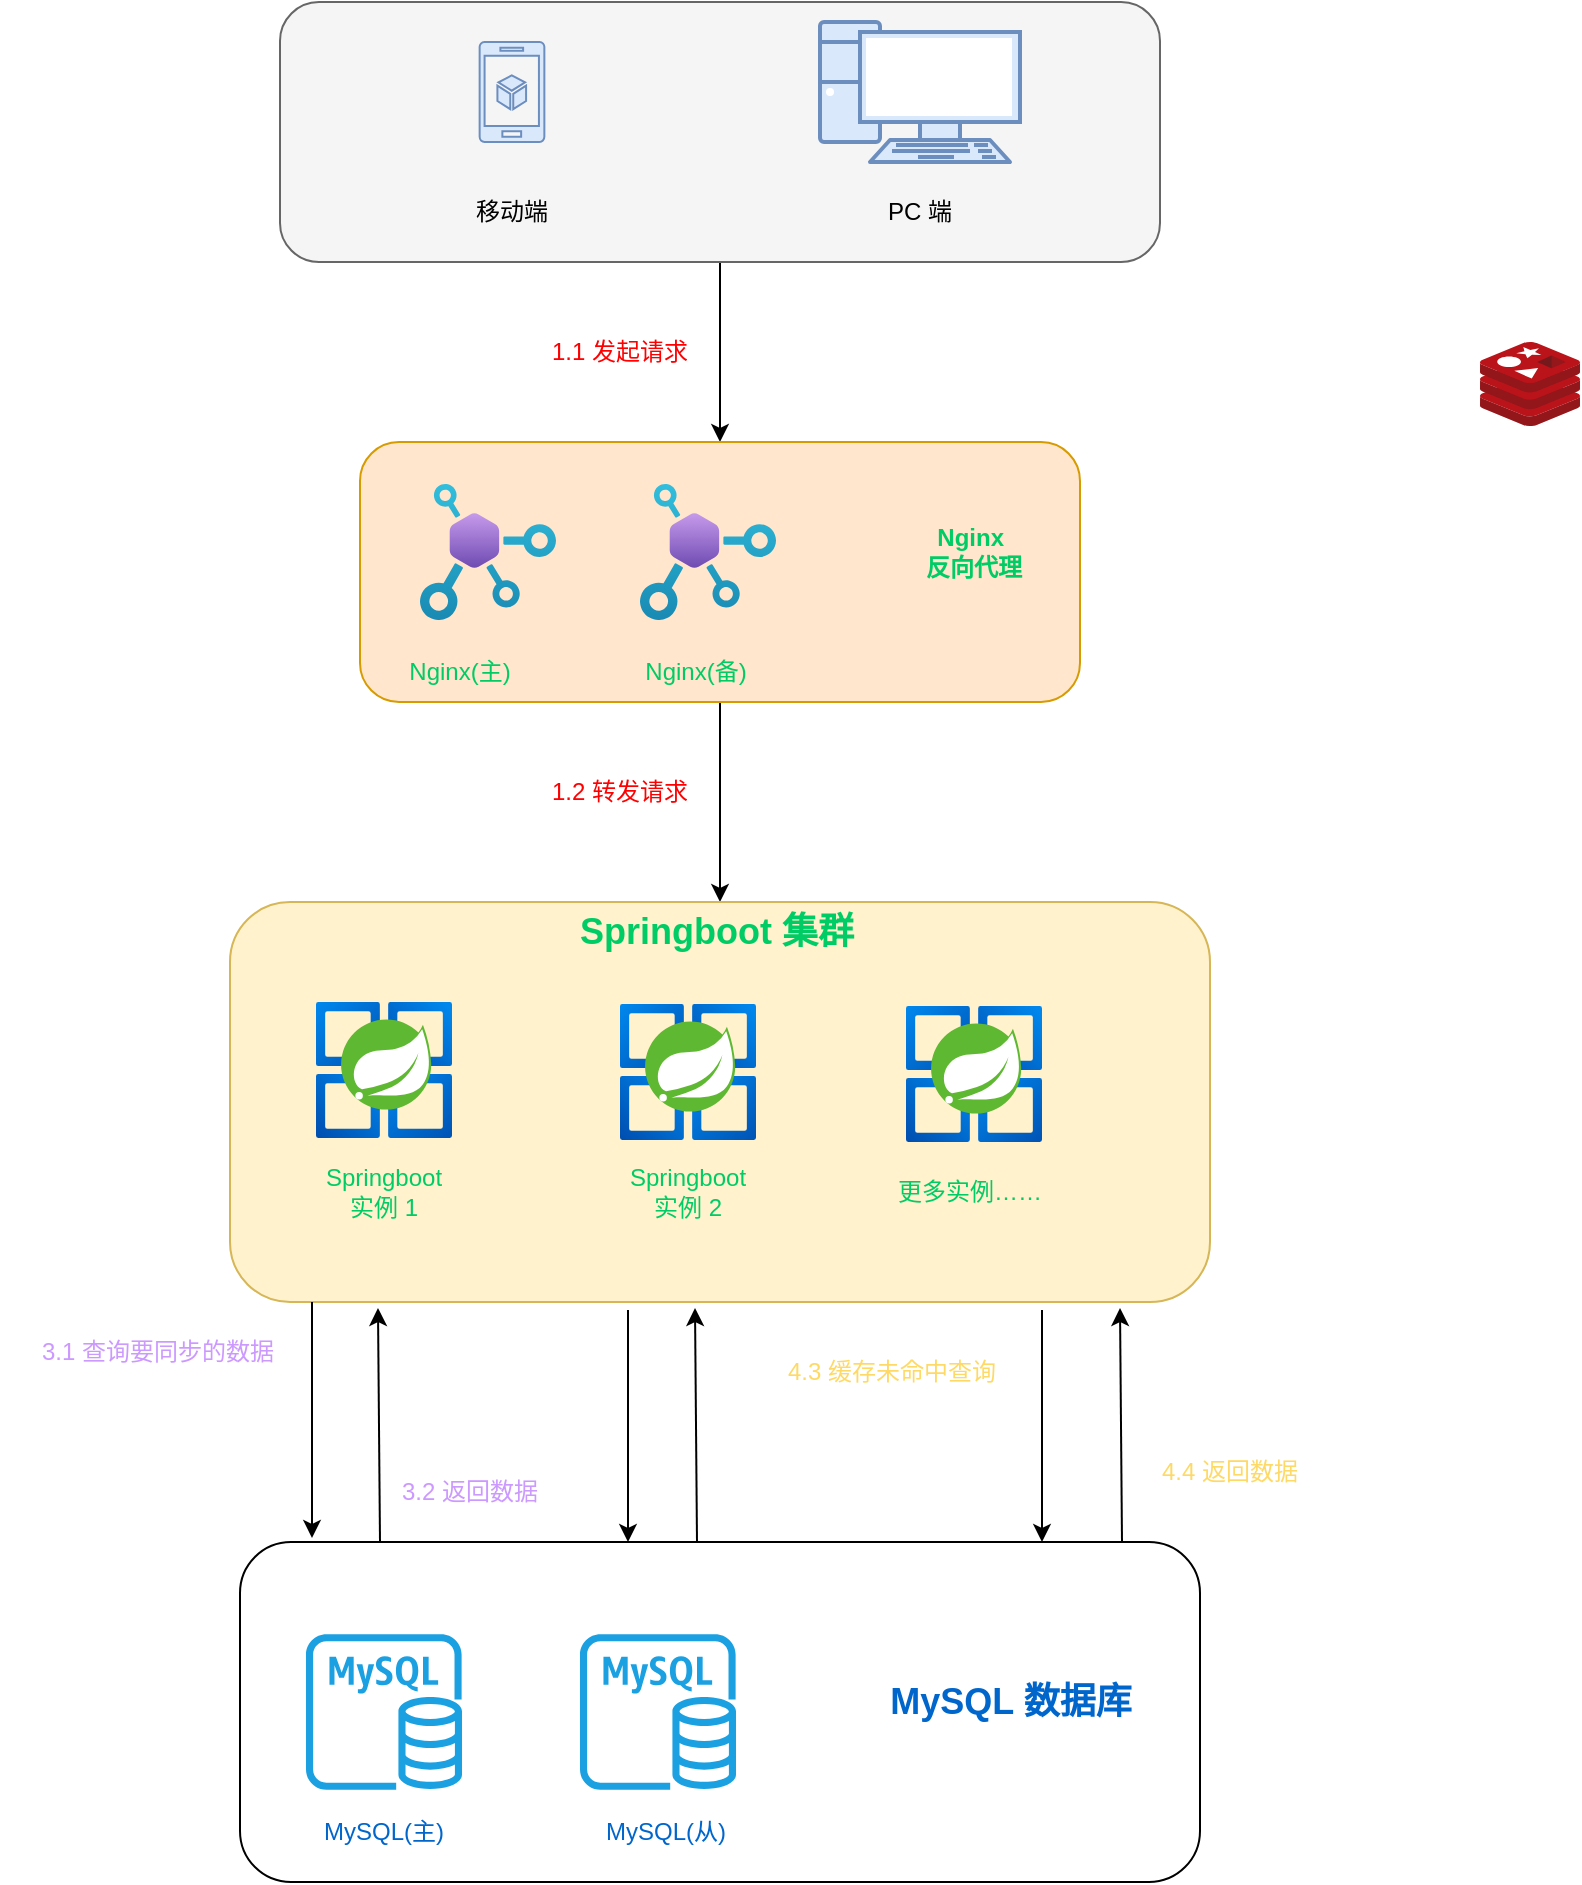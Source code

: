 <mxfile version="28.2.3">
  <diagram name="第 1 页" id="tTlVcQ1cAwbXniXDSvdo">
    <mxGraphModel dx="794" dy="627" grid="1" gridSize="10" guides="1" tooltips="1" connect="1" arrows="1" fold="1" page="1" pageScale="1" pageWidth="827" pageHeight="1169" math="0" shadow="0">
      <root>
        <mxCell id="0" />
        <mxCell id="1" parent="0" />
        <mxCell id="rX6SQ9fx1u3YeUK6PX-3-27" value="" style="rounded=1;whiteSpace=wrap;html=1;" parent="1" vertex="1">
          <mxGeometry x="120" y="820" width="480" height="170" as="geometry" />
        </mxCell>
        <mxCell id="rX6SQ9fx1u3YeUK6PX-3-2" value="" style="image;sketch=0;aspect=fixed;html=1;points=[];align=center;fontSize=12;image=img/lib/mscae/Cache_Redis_Product.svg;" parent="1" vertex="1">
          <mxGeometry x="740" y="220" width="50" height="42" as="geometry" />
        </mxCell>
        <mxCell id="rX6SQ9fx1u3YeUK6PX-3-13" style="edgeStyle=orthogonalEdgeStyle;rounded=0;orthogonalLoop=1;jettySize=auto;html=1;entryX=0.5;entryY=0;entryDx=0;entryDy=0;" parent="1" source="rX6SQ9fx1u3YeUK6PX-3-4" target="rX6SQ9fx1u3YeUK6PX-3-7" edge="1">
          <mxGeometry relative="1" as="geometry" />
        </mxCell>
        <mxCell id="rX6SQ9fx1u3YeUK6PX-3-4" value="" style="rounded=1;whiteSpace=wrap;html=1;fillColor=#f5f5f5;strokeColor=#666666;fontColor=#333333;" parent="1" vertex="1">
          <mxGeometry x="140" y="50" width="440" height="130" as="geometry" />
        </mxCell>
        <mxCell id="rX6SQ9fx1u3YeUK6PX-3-1" value="" style="verticalLabelPosition=bottom;html=1;verticalAlign=top;align=center;strokeColor=#6c8ebf;fillColor=#dae8fc;shape=mxgraph.azure.mobile_services;pointerEvents=1;" parent="1" vertex="1">
          <mxGeometry x="239.75" y="70" width="32.5" height="50" as="geometry" />
        </mxCell>
        <mxCell id="rX6SQ9fx1u3YeUK6PX-3-3" value="" style="verticalAlign=top;verticalLabelPosition=bottom;labelPosition=center;align=center;html=1;outlineConnect=0;fillColor=#dae8fc;strokeColor=#6c8ebf;gradientDirection=north;strokeWidth=2;shape=mxgraph.networks.pc;" parent="1" vertex="1">
          <mxGeometry x="410" y="60" width="100" height="70" as="geometry" />
        </mxCell>
        <mxCell id="rX6SQ9fx1u3YeUK6PX-3-5" value="移动端" style="text;html=1;align=center;verticalAlign=middle;whiteSpace=wrap;rounded=0;" parent="1" vertex="1">
          <mxGeometry x="226" y="140" width="60" height="30" as="geometry" />
        </mxCell>
        <mxCell id="rX6SQ9fx1u3YeUK6PX-3-6" value="PC 端" style="text;html=1;align=center;verticalAlign=middle;whiteSpace=wrap;rounded=0;" parent="1" vertex="1">
          <mxGeometry x="430" y="140" width="60" height="30" as="geometry" />
        </mxCell>
        <mxCell id="rX6SQ9fx1u3YeUK6PX-3-20" style="edgeStyle=orthogonalEdgeStyle;rounded=0;orthogonalLoop=1;jettySize=auto;html=1;entryX=0.5;entryY=0;entryDx=0;entryDy=0;" parent="1" source="rX6SQ9fx1u3YeUK6PX-3-7" target="rX6SQ9fx1u3YeUK6PX-3-15" edge="1">
          <mxGeometry relative="1" as="geometry" />
        </mxCell>
        <mxCell id="rX6SQ9fx1u3YeUK6PX-3-7" value="" style="rounded=1;whiteSpace=wrap;html=1;fillColor=#ffe6cc;strokeColor=#d79b00;" parent="1" vertex="1">
          <mxGeometry x="180" y="270" width="360" height="130" as="geometry" />
        </mxCell>
        <mxCell id="rX6SQ9fx1u3YeUK6PX-3-10" value="" style="image;aspect=fixed;html=1;points=[];align=center;fontSize=12;image=img/lib/azure2/web/API_Center.svg;" parent="1" vertex="1">
          <mxGeometry x="210" y="291" width="68" height="68" as="geometry" />
        </mxCell>
        <mxCell id="rX6SQ9fx1u3YeUK6PX-3-11" value="&lt;font style=&quot;color: rgb(0, 204, 102);&quot;&gt;Nginx&amp;nbsp;&lt;/font&gt;&lt;div&gt;&lt;font style=&quot;color: rgb(0, 204, 102);&quot;&gt;反向代理&lt;/font&gt;&lt;/div&gt;" style="text;html=1;align=center;verticalAlign=middle;whiteSpace=wrap;rounded=0;fontStyle=1" parent="1" vertex="1">
          <mxGeometry x="434" y="295" width="106" height="60" as="geometry" />
        </mxCell>
        <mxCell id="rX6SQ9fx1u3YeUK6PX-3-14" value="&lt;font style=&quot;color: rgb(255, 0, 0);&quot;&gt;1.1 发起请求&lt;/font&gt;" style="text;html=1;align=center;verticalAlign=middle;whiteSpace=wrap;rounded=0;" parent="1" vertex="1">
          <mxGeometry x="260" y="210" width="100" height="30" as="geometry" />
        </mxCell>
        <mxCell id="rX6SQ9fx1u3YeUK6PX-3-15" value="" style="rounded=1;whiteSpace=wrap;html=1;fillColor=#fff2cc;strokeColor=#d6b656;" parent="1" vertex="1">
          <mxGeometry x="115" y="500" width="490" height="200" as="geometry" />
        </mxCell>
        <mxCell id="rX6SQ9fx1u3YeUK6PX-3-8" value="" style="image;aspect=fixed;html=1;points=[];align=center;fontSize=12;image=img/lib/azure2/compute/Azure_Spring_Cloud.svg;" parent="1" vertex="1">
          <mxGeometry x="158" y="550" width="68" height="68" as="geometry" />
        </mxCell>
        <mxCell id="rX6SQ9fx1u3YeUK6PX-3-16" value="" style="image;aspect=fixed;html=1;points=[];align=center;fontSize=12;image=img/lib/azure2/compute/Azure_Spring_Cloud.svg;" parent="1" vertex="1">
          <mxGeometry x="310" y="551" width="68" height="68" as="geometry" />
        </mxCell>
        <mxCell id="rX6SQ9fx1u3YeUK6PX-3-17" value="" style="image;aspect=fixed;html=1;points=[];align=center;fontSize=12;image=img/lib/azure2/web/API_Center.svg;" parent="1" vertex="1">
          <mxGeometry x="320" y="291" width="68" height="68" as="geometry" />
        </mxCell>
        <mxCell id="rX6SQ9fx1u3YeUK6PX-3-18" value="Nginx(主)" style="text;html=1;align=center;verticalAlign=middle;whiteSpace=wrap;rounded=0;fontColor=#00CC66;" parent="1" vertex="1">
          <mxGeometry x="200" y="370" width="60" height="30" as="geometry" />
        </mxCell>
        <mxCell id="rX6SQ9fx1u3YeUK6PX-3-19" value="Nginx(备)" style="text;html=1;align=center;verticalAlign=middle;whiteSpace=wrap;rounded=0;fontColor=#00CC66;" parent="1" vertex="1">
          <mxGeometry x="318" y="370" width="60" height="30" as="geometry" />
        </mxCell>
        <mxCell id="rX6SQ9fx1u3YeUK6PX-3-21" value="&lt;font style=&quot;color: rgb(255, 0, 0);&quot;&gt;1.2 转发请求&lt;/font&gt;" style="text;html=1;align=center;verticalAlign=middle;whiteSpace=wrap;rounded=0;" parent="1" vertex="1">
          <mxGeometry x="260" y="430" width="100" height="30" as="geometry" />
        </mxCell>
        <mxCell id="rX6SQ9fx1u3YeUK6PX-3-22" value="&lt;font style=&quot;color: rgb(0, 204, 102); font-size: 18px;&quot;&gt;&lt;b style=&quot;&quot;&gt;Springboot 集群&lt;/b&gt;&lt;/font&gt;" style="text;html=1;align=center;verticalAlign=middle;whiteSpace=wrap;rounded=0;" parent="1" vertex="1">
          <mxGeometry x="286" y="500" width="145" height="30" as="geometry" />
        </mxCell>
        <mxCell id="rX6SQ9fx1u3YeUK6PX-3-23" value="Springboot 实例 1" style="text;html=1;align=center;verticalAlign=middle;whiteSpace=wrap;rounded=0;fontColor=#00CC66;" parent="1" vertex="1">
          <mxGeometry x="162" y="630" width="60" height="30" as="geometry" />
        </mxCell>
        <mxCell id="rX6SQ9fx1u3YeUK6PX-3-24" value="Springboot 实例 2" style="text;html=1;align=center;verticalAlign=middle;whiteSpace=wrap;rounded=0;fontColor=#00CC66;" parent="1" vertex="1">
          <mxGeometry x="314" y="630" width="60" height="30" as="geometry" />
        </mxCell>
        <mxCell id="rX6SQ9fx1u3YeUK6PX-3-25" value="" style="image;aspect=fixed;html=1;points=[];align=center;fontSize=12;image=img/lib/azure2/compute/Azure_Spring_Cloud.svg;" parent="1" vertex="1">
          <mxGeometry x="453" y="552" width="68" height="68" as="geometry" />
        </mxCell>
        <mxCell id="rX6SQ9fx1u3YeUK6PX-3-26" value="更多实例……" style="text;html=1;align=center;verticalAlign=middle;whiteSpace=wrap;rounded=0;fontColor=#00CC66;" parent="1" vertex="1">
          <mxGeometry x="430" y="630" width="110" height="30" as="geometry" />
        </mxCell>
        <mxCell id="rX6SQ9fx1u3YeUK6PX-3-9" value="" style="sketch=0;outlineConnect=0;fillColor=#1ba1e2;strokeColor=#006EAF;dashed=0;verticalLabelPosition=bottom;verticalAlign=top;align=center;html=1;fontSize=12;fontStyle=0;aspect=fixed;pointerEvents=1;shape=mxgraph.aws4.rds_mysql_instance;fontColor=#ffffff;" parent="1" vertex="1">
          <mxGeometry x="153" y="866" width="78" height="78" as="geometry" />
        </mxCell>
        <mxCell id="aRDLAkGhL6x_BW1nBH4k-1" value="" style="sketch=0;outlineConnect=0;fillColor=#1ba1e2;strokeColor=#006EAF;dashed=0;verticalLabelPosition=bottom;verticalAlign=top;align=center;html=1;fontSize=12;fontStyle=0;aspect=fixed;pointerEvents=1;shape=mxgraph.aws4.rds_mysql_instance;fontColor=#ffffff;" vertex="1" parent="1">
          <mxGeometry x="290" y="866" width="78" height="78" as="geometry" />
        </mxCell>
        <mxCell id="aRDLAkGhL6x_BW1nBH4k-2" value="&lt;font style=&quot;font-size: 18px; color: rgb(0, 102, 204);&quot;&gt;&lt;b&gt;MySQL 数据库&lt;/b&gt;&lt;/font&gt;" style="text;html=1;align=center;verticalAlign=middle;whiteSpace=wrap;rounded=0;fontSize=16;" vertex="1" parent="1">
          <mxGeometry x="431" y="870" width="149" height="60" as="geometry" />
        </mxCell>
        <mxCell id="aRDLAkGhL6x_BW1nBH4k-3" value="MySQL(主)" style="text;html=1;align=center;verticalAlign=middle;whiteSpace=wrap;rounded=0;fontColor=#0066CC;" vertex="1" parent="1">
          <mxGeometry x="147" y="950" width="90" height="30" as="geometry" />
        </mxCell>
        <mxCell id="aRDLAkGhL6x_BW1nBH4k-4" value="MySQL(从)" style="text;html=1;align=center;verticalAlign=middle;whiteSpace=wrap;rounded=0;fontColor=#0066CC;" vertex="1" parent="1">
          <mxGeometry x="288" y="950" width="90" height="30" as="geometry" />
        </mxCell>
        <mxCell id="aRDLAkGhL6x_BW1nBH4k-8" value="" style="endArrow=classic;html=1;rounded=0;entryX=0.075;entryY=-0.012;entryDx=0;entryDy=0;entryPerimeter=0;" edge="1" parent="1" target="rX6SQ9fx1u3YeUK6PX-3-27">
          <mxGeometry width="50" height="50" relative="1" as="geometry">
            <mxPoint x="156" y="700" as="sourcePoint" />
            <mxPoint x="369" y="730" as="targetPoint" />
          </mxGeometry>
        </mxCell>
        <mxCell id="aRDLAkGhL6x_BW1nBH4k-9" value="" style="endArrow=classic;html=1;rounded=0;entryX=0.151;entryY=1.015;entryDx=0;entryDy=0;entryPerimeter=0;" edge="1" parent="1" target="rX6SQ9fx1u3YeUK6PX-3-15">
          <mxGeometry width="50" height="50" relative="1" as="geometry">
            <mxPoint x="190" y="820" as="sourcePoint" />
            <mxPoint x="190" y="720" as="targetPoint" />
          </mxGeometry>
        </mxCell>
        <mxCell id="aRDLAkGhL6x_BW1nBH4k-10" value="" style="endArrow=classic;html=1;rounded=0;exitX=0.084;exitY=1.01;exitDx=0;exitDy=0;exitPerimeter=0;entryX=0.075;entryY=-0.012;entryDx=0;entryDy=0;entryPerimeter=0;" edge="1" parent="1">
          <mxGeometry width="50" height="50" relative="1" as="geometry">
            <mxPoint x="314" y="704" as="sourcePoint" />
            <mxPoint x="314" y="820" as="targetPoint" />
          </mxGeometry>
        </mxCell>
        <mxCell id="aRDLAkGhL6x_BW1nBH4k-11" value="" style="endArrow=classic;html=1;rounded=0;exitX=0.084;exitY=1.01;exitDx=0;exitDy=0;exitPerimeter=0;entryX=0.075;entryY=-0.012;entryDx=0;entryDy=0;entryPerimeter=0;" edge="1" parent="1">
          <mxGeometry width="50" height="50" relative="1" as="geometry">
            <mxPoint x="521" y="704" as="sourcePoint" />
            <mxPoint x="521" y="820" as="targetPoint" />
          </mxGeometry>
        </mxCell>
        <mxCell id="aRDLAkGhL6x_BW1nBH4k-12" value="" style="endArrow=classic;html=1;rounded=0;entryX=0.151;entryY=1.015;entryDx=0;entryDy=0;entryPerimeter=0;" edge="1" parent="1">
          <mxGeometry width="50" height="50" relative="1" as="geometry">
            <mxPoint x="348.5" y="820" as="sourcePoint" />
            <mxPoint x="347.5" y="703" as="targetPoint" />
          </mxGeometry>
        </mxCell>
        <mxCell id="aRDLAkGhL6x_BW1nBH4k-13" value="" style="endArrow=classic;html=1;rounded=0;entryX=0.151;entryY=1.015;entryDx=0;entryDy=0;entryPerimeter=0;" edge="1" parent="1">
          <mxGeometry width="50" height="50" relative="1" as="geometry">
            <mxPoint x="561" y="820" as="sourcePoint" />
            <mxPoint x="560" y="703" as="targetPoint" />
          </mxGeometry>
        </mxCell>
        <mxCell id="aRDLAkGhL6x_BW1nBH4k-14" value="3.1 查询要同步的数据" style="text;html=1;align=center;verticalAlign=middle;whiteSpace=wrap;rounded=0;fontColor=#CC99FF;" vertex="1" parent="1">
          <mxGeometry y="710" width="158" height="30" as="geometry" />
        </mxCell>
        <mxCell id="aRDLAkGhL6x_BW1nBH4k-15" value="3.2 返回数据" style="text;html=1;align=center;verticalAlign=middle;whiteSpace=wrap;rounded=0;fontColor=#CC99FF;" vertex="1" parent="1">
          <mxGeometry x="156" y="780" width="158" height="30" as="geometry" />
        </mxCell>
        <mxCell id="aRDLAkGhL6x_BW1nBH4k-16" value="4.3 缓存未命中查询" style="text;html=1;align=center;verticalAlign=middle;whiteSpace=wrap;rounded=0;fontColor=#FFD966;" vertex="1" parent="1">
          <mxGeometry x="371" y="720" width="150" height="30" as="geometry" />
        </mxCell>
        <mxCell id="aRDLAkGhL6x_BW1nBH4k-17" value="4.4 返回数据" style="text;html=1;align=center;verticalAlign=middle;whiteSpace=wrap;rounded=0;fontColor=#FFD966;" vertex="1" parent="1">
          <mxGeometry x="560" y="770" width="110" height="30" as="geometry" />
        </mxCell>
      </root>
    </mxGraphModel>
  </diagram>
</mxfile>
